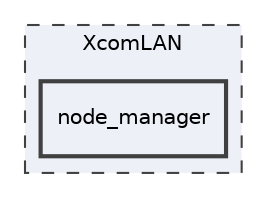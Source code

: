 digraph "node_manager"
{
 // LATEX_PDF_SIZE
  edge [fontname="Helvetica",fontsize="10",labelfontname="Helvetica",labelfontsize="10"];
  node [fontname="Helvetica",fontsize="10",shape=record];
  compound=true
  subgraph clusterdir_926fbf788a17ec0d0a5b58146d445bd8 {
    graph [ bgcolor="#edf0f7", pencolor="grey25", style="filled,dashed,", label="XcomLAN", fontname="Helvetica", fontsize="10", URL="dir_926fbf788a17ec0d0a5b58146d445bd8.html"]
  dir_33b248da291fe2112e2472a82afbaa2f [shape=box, label="node_manager", style="filled,bold,", fillcolor="#edf0f7", color="grey25", URL="dir_33b248da291fe2112e2472a82afbaa2f.html"];
  }
}
